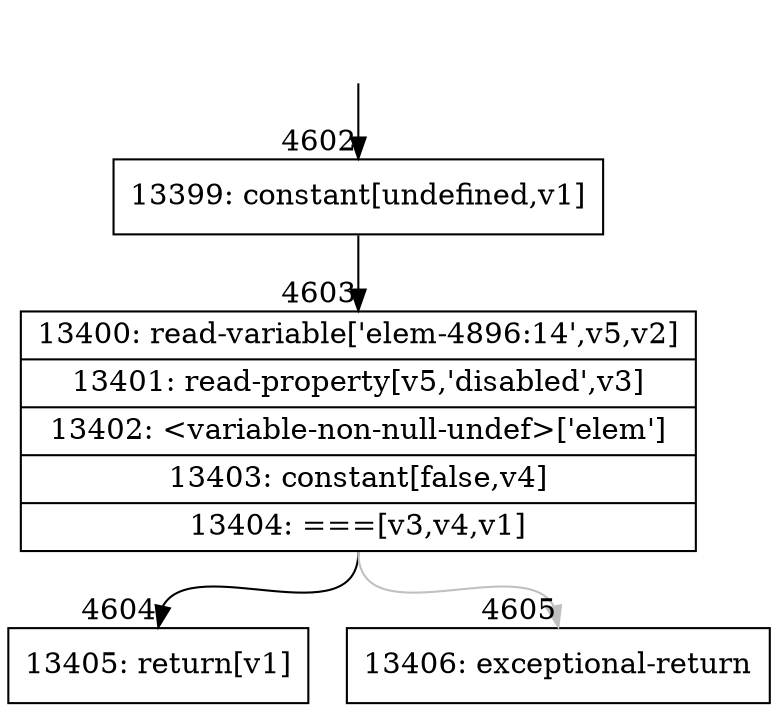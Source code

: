 digraph {
rankdir="TD"
BB_entry301[shape=none,label=""];
BB_entry301 -> BB4602 [tailport=s, headport=n, headlabel="    4602"]
BB4602 [shape=record label="{13399: constant[undefined,v1]}" ] 
BB4602 -> BB4603 [tailport=s, headport=n, headlabel="      4603"]
BB4603 [shape=record label="{13400: read-variable['elem-4896:14',v5,v2]|13401: read-property[v5,'disabled',v3]|13402: \<variable-non-null-undef\>['elem']|13403: constant[false,v4]|13404: ===[v3,v4,v1]}" ] 
BB4603 -> BB4604 [tailport=s, headport=n, headlabel="      4604"]
BB4603 -> BB4605 [tailport=s, headport=n, color=gray, headlabel="      4605"]
BB4604 [shape=record label="{13405: return[v1]}" ] 
BB4605 [shape=record label="{13406: exceptional-return}" ] 
}
